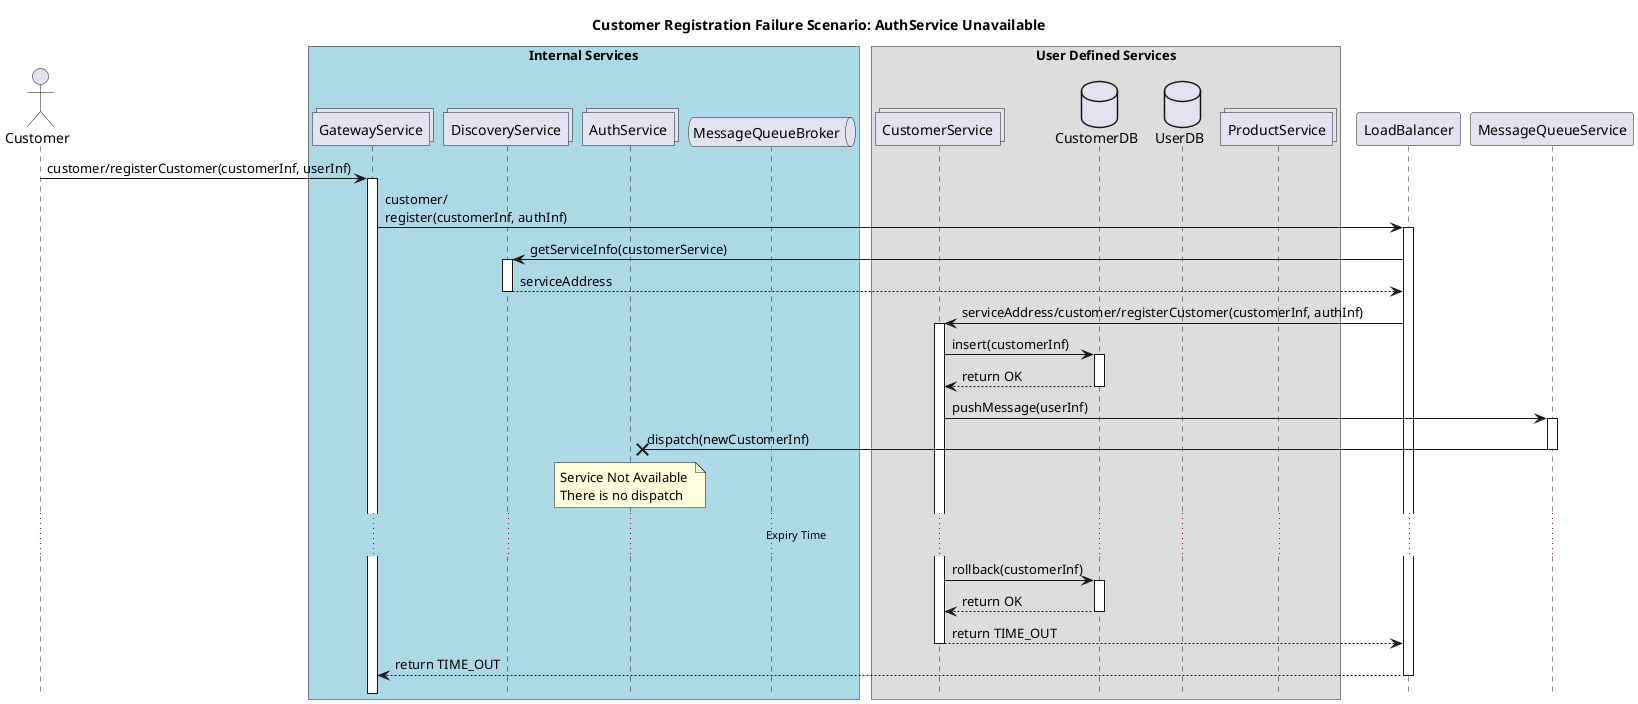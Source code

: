 @startuml CustomerRegistrationFailureScenarioAuthServiceUnavailable
!pragma teoz true

title "Customer Registration Failure Scenario: AuthService Unavailable"

hide footbox
actor Customer


box "Internal Services" #LightBlue
collections GatewayService
collections DiscoveryService
collections AuthService
queue MessageQueueBroker
end box

box "User Defined Services"
collections CustomerService
database CustomerDB
database UserDB
collections ProductService
end box

Customer -> GatewayService ++ : customer/registerCustomer(customerInf, userInf)
GatewayService -> LoadBalancer ++ : customer/\nregister(customerInf, authInf)
LoadBalancer -> DiscoveryService ++ : getServiceInfo(customerService)
return serviceAddress 
LoadBalancer -> CustomerService ++ : serviceAddress/customer/registerCustomer(customerInf, authInf)
CustomerService -> CustomerDB ++: insert(customerInf)
return return OK 
CustomerService -> MessageQueueService ++ : pushMessage(userInf)
MessageQueueService ->x AuthService -- : dispatch(newCustomerInf)
note over AuthService: Service Not Available \nThere is no dispatch
...Expiry Time...
CustomerService -> CustomerDB ++: rollback(customerInf)
return return OK 
return return TIME_OUT 
return return TIME_OUT 


@enduml